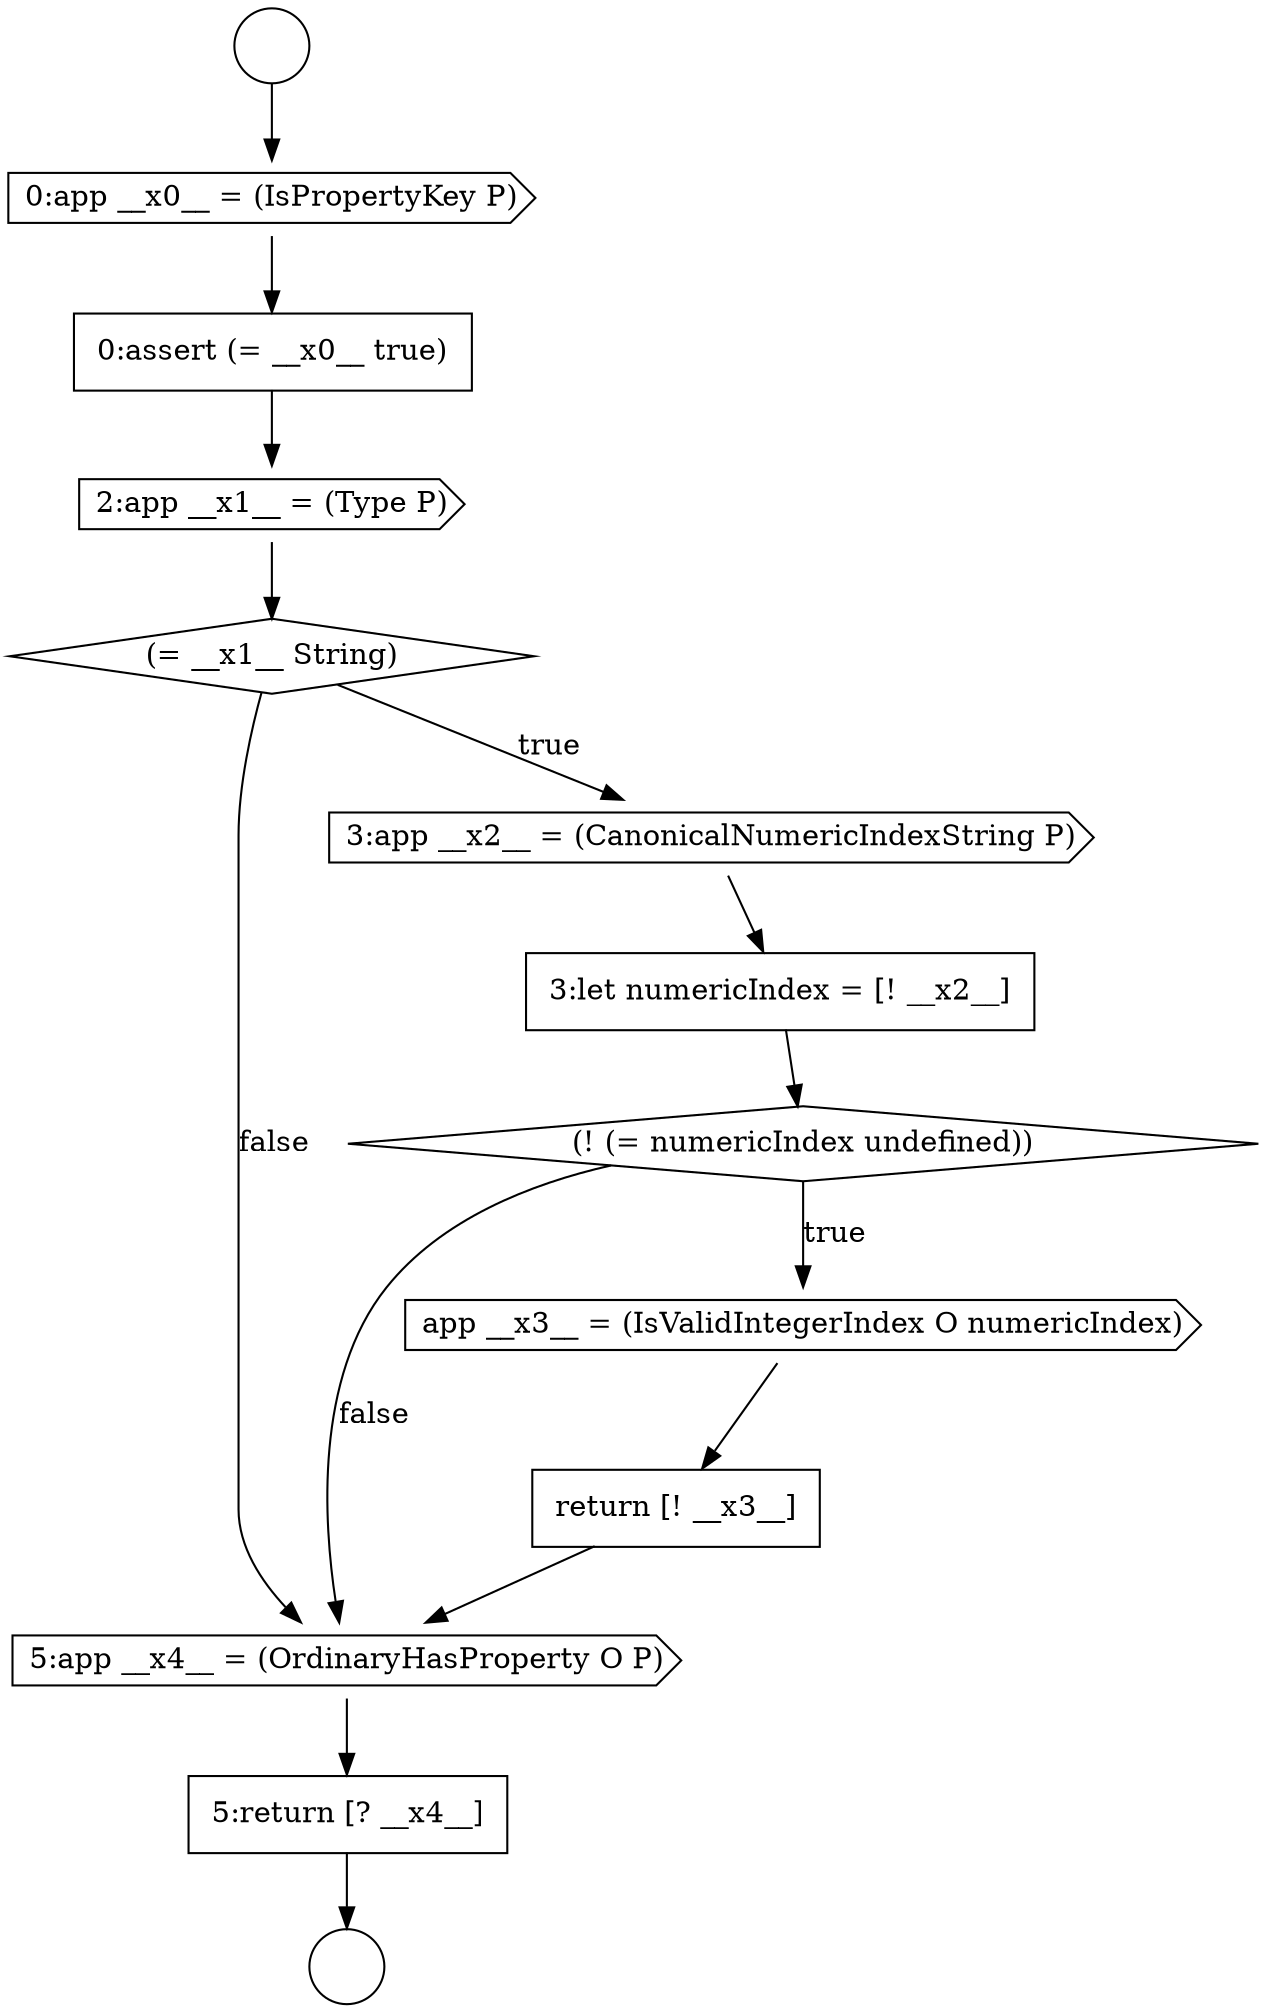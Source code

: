 digraph {
  node2921 [shape=cds, label=<<font color="black">5:app __x4__ = (OrdinaryHasProperty O P)</font>> color="black" fillcolor="white" style=filled]
  node2918 [shape=diamond, label=<<font color="black">(! (= numericIndex undefined))</font>> color="black" fillcolor="white" style=filled]
  node2916 [shape=cds, label=<<font color="black">3:app __x2__ = (CanonicalNumericIndexString P)</font>> color="black" fillcolor="white" style=filled]
  node2915 [shape=diamond, label=<<font color="black">(= __x1__ String)</font>> color="black" fillcolor="white" style=filled]
  node2911 [shape=circle label=" " color="black" fillcolor="white" style=filled]
  node2914 [shape=cds, label=<<font color="black">2:app __x1__ = (Type P)</font>> color="black" fillcolor="white" style=filled]
  node2920 [shape=none, margin=0, label=<<font color="black">
    <table border="0" cellborder="1" cellspacing="0" cellpadding="10">
      <tr><td align="left">return [! __x3__]</td></tr>
    </table>
  </font>> color="black" fillcolor="white" style=filled]
  node2919 [shape=cds, label=<<font color="black">app __x3__ = (IsValidIntegerIndex O numericIndex)</font>> color="black" fillcolor="white" style=filled]
  node2913 [shape=none, margin=0, label=<<font color="black">
    <table border="0" cellborder="1" cellspacing="0" cellpadding="10">
      <tr><td align="left">0:assert (= __x0__ true)</td></tr>
    </table>
  </font>> color="black" fillcolor="white" style=filled]
  node2922 [shape=none, margin=0, label=<<font color="black">
    <table border="0" cellborder="1" cellspacing="0" cellpadding="10">
      <tr><td align="left">5:return [? __x4__]</td></tr>
    </table>
  </font>> color="black" fillcolor="white" style=filled]
  node2910 [shape=circle label=" " color="black" fillcolor="white" style=filled]
  node2912 [shape=cds, label=<<font color="black">0:app __x0__ = (IsPropertyKey P)</font>> color="black" fillcolor="white" style=filled]
  node2917 [shape=none, margin=0, label=<<font color="black">
    <table border="0" cellborder="1" cellspacing="0" cellpadding="10">
      <tr><td align="left">3:let numericIndex = [! __x2__]</td></tr>
    </table>
  </font>> color="black" fillcolor="white" style=filled]
  node2916 -> node2917 [ color="black"]
  node2910 -> node2912 [ color="black"]
  node2915 -> node2916 [label=<<font color="black">true</font>> color="black"]
  node2915 -> node2921 [label=<<font color="black">false</font>> color="black"]
  node2917 -> node2918 [ color="black"]
  node2920 -> node2921 [ color="black"]
  node2913 -> node2914 [ color="black"]
  node2912 -> node2913 [ color="black"]
  node2922 -> node2911 [ color="black"]
  node2921 -> node2922 [ color="black"]
  node2919 -> node2920 [ color="black"]
  node2914 -> node2915 [ color="black"]
  node2918 -> node2919 [label=<<font color="black">true</font>> color="black"]
  node2918 -> node2921 [label=<<font color="black">false</font>> color="black"]
}
